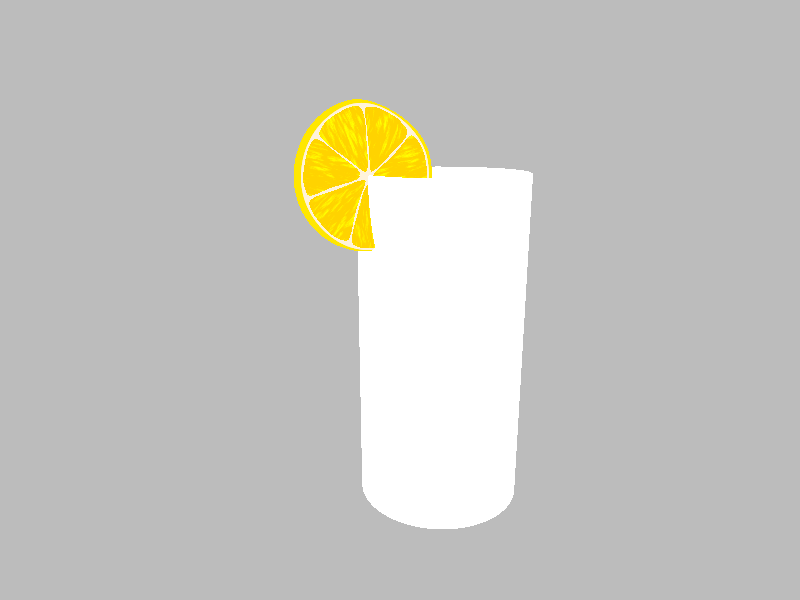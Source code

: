 // This work is licensed under the Creative Commons Attribution-ShareAlike 3.0 Unported License.
// To view a copy of this license, visit http://creativecommons.org/licenses/by-sa/3.0/ or send a
// letter to Creative Commons, 444 Castro Street, Suite 900, Mountain View, California, 94041, USA.

// Persistence of Vision Ray Tracer Scene Description File
// File: grenadine.pov
// Desc: Glass with liquid
// Date: 1999/06/04
// Auth: Ingo Janssen
// Updated: 2013/02/15 for 3.7
//
// -w320 -h240
// -w800 -h600 +a0.3

#version 3.7;

#include "glass.inc"


global_settings {
   assumed_gamma 1.0
   max_trace_level 5
   photons {
      spacing 0.01  // higher value 'lower' quality, faster parsing.
      autostop 0
      jitter 0.5
      max_trace_level 15
  }
}

light_source {
  <500, 550, -100>
  rgb <1, 1, 1>
  spotlight
  radius 1
  falloff 1.1
  tightness 1
  point_at  <-19,-4,7>
}

camera {
  location  <-0.5, 2.5, -7.0>
  right     x*image_width/image_height // keep proportions with any aspect ratio
  look_at   <-0.5, 0.5,  0.0>
}

sky_sphere {
  pigment {
    gradient y
    color_map { [0.0 rgb <0.2,0,1>] [1.0 color rgb 1] }
  }
}

union {                     //plane & background
   difference {
      box {<-20,-1,0>,<20,13,13>}
      cylinder{<-21,13,0>,<21,13,0>,13}
   }
   plane {y, 0}
   translate <0,-1.9999,7>
   pigment {rgb .5}
   finish {diffuse .5 ambient 0}
}

//====== The Lemon ======
#declare SS=seed(7);
#declare R_uit= 3;
#declare R_in=2.9;

#declare Ring = difference {
   cylinder {< 0  , 0, 0>, <1  , 0, 0>, R_uit}
   cylinder {<-0.1, 0, 0>, <1.1, 0, 0>, R_in}
}

#declare R2_uit= 0.8;
#declare R2_in=0.7;

#declare Ring2 = difference {
   cylinder {< 0  , 0, 0>, < 1  , 0, 0>, R2_uit}
   cylinder {<-0.1, 0, 0>, < 1.1, 0, 0>, R2_in}
}

#declare LemonOut= intersection {
   merge {
      difference {
         merge {
            object {Ring translate < 0.01, 0, (R_uit+R_in)/2>}
            object {Ring translate <-1.01, 0,-(R_uit+R_in)/2>}
         }
         box {<-1.1, 0.1,-1>, <1.1, 2, 1>}
      }
      difference {
         box {<-1, 0,-(R_uit-R_in)/2>, < 1, 1.1, (R_uit-R_in)/2>}
         box {
            <-2.5, 0,-1>, <2.5, 2, 1>
            translate <0, 0.5, 0>
            rotate <0, 0,-20>
         }
      }
      difference{
         object {
            Ring2
            translate <-0.5, 0, 0>
            scale <2.2, 1, 1>
            translate < 0, 0, (R2_uit+R2_in)/2>
         }
         box {<-2.1, 0,-1>,<2.1,-3, 1>}
         translate <0, 0.499999, 0>
         rotate <0, 0,-20>
      }
   }
   merge {
      cylinder {<0, 0,-0.5>, <0, 0, 0.5>, 0.8}
      torus {0.8, 0.2 scale <1, 1.1, 1> rotate <90, 0, 0>}
   }
}

#declare BS1= array[24] {
   < 24.8, 49.8>, < 13.0, 31.4>, <  4.0,  8.8>, <  0.1,  9.4>
   <  0.1,  9.4>, <- 7.4, 10.7>, <-12.5, 30.4>, <-21.1, 49.8>
   <-21.1, 49.8>, <-33.3, 76.9>, <-39.8, 87.0>, <-29.2, 91.4>
   <-29.2, 91.4>, <-20.0, 95.3>, <-10.0, 95.9>, <  0.0, 95.9>
   <  0.0, 95.9>, < 10.0, 95.9>, < 21.3, 95.8>, < 30.0, 90.7>
   < 30.0, 90.7>, < 41.3, 84.0>, < 45.1, 86.5>, < 24.8, 49.8>
}

#declare BS2= array[24] {
   < 24.8, 55.8>, < 13.0, 31.4>, <  4.0,  8.8>, <  0.1, 15.0>
   <  0.1, 15.0>, <- 7.4, 10.7>, <-12.5, 30.4>, <-21.1, 49.8>
   <-21.1, 49.8>, <-33.3, 76.9>, <-39.8, 87.0>, <-29.2, 91.4>
   <-29.2, 91.4>, <-20.0, 95.3>, <-10.0, 95.9>, <  0.0, 95.9>
   <  0.0, 95.9>, < 10.0, 95.9>, < 21.3, 95.8>, < 30.0, 90.7>
   < 30.0, 90.7>, < 41.3, 84.0>, < 45.1, 86.5>, < 24.8, 55.8>
}


#declare BS3= array[24] {
   < 23.0, 49.8>, < 13.0, 31.4>, <  4.0,  8.8>, <  0.1,  6.0>
   <  0.1,  6.0>, <- 7.4, 10.7>, <-12.5, 30.4>, <-21.1, 49.8>
   <-21.1, 49.8>, <-33.3, 76.9>, <-39.8, 87.0>, <-29.2, 91.4>
   <-29.2, 91.4>, <-20.0, 95.3>, <-10.0, 95.9>, <  0.0, 95.9>
   <  0.0, 95.9>, < 10.0, 95.9>, < 21.3, 95.8>, < 30.0, 90.7>
   < 30.0, 90.7>, < 41.3, 84.0>, < 45.1, 85.0>, < 23.0, 49.8>
}


#declare BS4= array[24] {
   < 24.8, 49.8>, < 13.0, 31.4>, <  4.0, 11.8>, <  0.1,  9.0>
   <  0.1,  9.0>, <- 7.4, 13.7>, <-12.5, 30.4>, <-21.1, 49.8>
   <-21.1, 49.8>, <-33.3, 76.9>, <-39.8, 87.0>, <-21.2, 91.4>
   <-21.2, 91.4>, <-20.0, 95.3>, <-10.0, 95.9>, <  0.0, 95.9>
   <  0.0, 95.9>, < 10.0, 95.9>, < 21.3, 95.8>, < 30.0, 90.7>
   < 30.0, 90.7>, < 41.3, 84.0>, < 45.1, 86.5>, < 24.8, 49.8>
}

#declare J=0;
#declare Part1= prism {
   bezier_spline
   -0.5, 0.5, 24,
   #while (J<24)
      #declare P= BS1[J];
      P
      #declare J=J+1;
   #end
   scale < 0.0095, 1, 0.0095>
}

#declare J=0;
#declare Part2= prism {
   bezier_spline
   -0.5, 0.5, 24,
   #while (J<24)
      #declare P= BS2[J];
      P
      #declare J=J+1;
   #end
   scale < 0.0095, 1, 0.0095>
}

#declare J=0;
#declare Part3= prism {
   bezier_spline
   -0.5, 0.5, 24,
   #while (J<24)
      #declare P= BS3[J];
      P
      #declare J=J+1;
   #end
   scale < 0.0095, 1, 0.0095>
}

#declare J=0;
#declare Part4= prism {
   bezier_spline
   -0.5, 0.5, 24,
   #while (J<24)
      #declare P= BS4[J];
      P
      #declare J=J+1;
   #end
   scale < 0.0095, 1, 0.0095>
}

#declare LemonTex= texture {
   pigment {
      granite
      scale <0.2,5,1>
      colour_map {
         [0.4 rgbf <1,0.65,0,0.4>]
         [0.6 rgbf <1,0.8,0,0.4>]
         [0.7 rgbf <1,0.9,0,0.6>]
         [0.9 rgb <1,0.7,0>*1.5 ]
      }
   }
   normal {granite -0.1 turbulence 0.3 scale <0.2,5,1>}
   finish {
      specular .9
      roughness 0.01
   }
}

#declare Parts= union {
   object {Part1 }
   object {Part2 rotate <0,   360/7 ,0>}
   object {Part3 rotate <0,2*(360/7),0>}
   object {Part4 rotate <0,3*(360/7),0>}
   object {Part1 rotate <0,4*(360/7),0>}
   object {Part2 rotate <0,5*(360/7),0>}
   object {Part3 rotate <0,6*(360/7),0>}
   rotate <90,0,0>
}

#declare LemonSlice = union {
   intersection {
      object {LemonOut}
      object {Part1 rotate <90,0,0>}
      texture {LemonTex rotate <90,0,0> translate rand(SS)*5}
   }
   intersection {
      object {LemonOut}
      object {Part2 rotate <0,360/7,0> rotate <90,0,0>}
      texture {LemonTex rotate <0,360/7,0> rotate <90,0,0> translate rand(SS)*5}
   }
   intersection {
      object {LemonOut}
      object {Part3 rotate <0,2*(360/7),0> rotate <90,0,0>}
      texture {LemonTex rotate <0,2*(360/7),0> rotate <90,0,0> translate rand(SS)*5}
   }
   intersection {
      object {LemonOut}
      object {Part4 rotate <0,3*(360/7),0> rotate <90,0,0>}
      texture {LemonTex rotate <0,3*(360/7),0> rotate <90,0,0> translate rand(SS)*5}
   }
   intersection {
      object {LemonOut}
      object {Part1 rotate <0,4*(360/7),0> rotate <90,0,0>}
      texture {LemonTex rotate <0,4*(360/7),0> rotate <90,0,0> translate rand(SS)*5}
   }
   intersection {
      object {LemonOut}
      object {Part2 rotate <0,5*(360/7),0> rotate <90,0,0>}
      texture {LemonTex rotate <0,5*(360/7),0> rotate <90,0,0> translate rand(SS)*5}
   }
   intersection {
      object {LemonOut}
      object {Part3 rotate <0,6*(360/7),0> rotate <90,0,0>}
      texture {LemonTex rotate <0,6*(360/7),0> rotate <90,0,0> translate rand(SS)*5}
   }

   difference {          //outside
      object {LemonOut}
      object {Parts}
      texture {
         cylindrical
         rotate <90,0,0>
         texture_map {
            [0.05, pigment {rgb <1,0.8,0>}
                   normal {granite .1 scale 0.1}
                   finish {phong 0.8 phong_size 20}
            ]
            [0.06, pigment {rgb <1,0.9,0.7>}
                   normal {granite .07 scale 0.5}
            ]
         }
      }
   }
}

//====== The Glass ======

#declare Ri=0.95;

#declare Glass= merge {
   difference {
      cylinder { -y*2,y*2,1 }
      sphere {-y*0.8,Ri}
      cylinder { -y*0.8,y*2.01,Ri}
      sphere {-y*1.9,0.1}
   }
   torus {0.975, 0.026 translate <0,2,0>}
   // texture {T_Glass1}
   // interior {ior 1.5}
   // converted to material 26Sep2008 (jh)
   material {
     texture {
       pigment {color rgbf<1.0, 1.0, 1.0, 0.7>}
       finish {F_Glass1}
       }
     interior {ior 1.5}
     }
}


//====== The bubbles and the juce ======

#declare Bubble= difference {
   sphere {0,0.1}
   sphere {0,0.09999999}
}

#declare S= seed(7);
#declare I=0;
#declare Bubbles= intersection {
   union {
      #while (I<60)
         object {
            Bubble
            scale rand(S)
            scale <1,0.7,1>
            translate <1,0.6,0>
            rotate <0,360*rand(S),0>
         }
         object {
            Bubble
            scale rand(S)*0.5
            translate <rand(S),0.58,0>
            rotate <0,360*rand(S),0>
         }
         #declare I=I+1;
      #end //while
   }
   cylinder{y*0.5,y*0.85,Ri+0.00000001}
}

#declare Liquid= merge {
   sphere {-y*0.8,Ri+0.00000001}
   cylinder {-y*0.8,y*0.6,Ri+0.00000001}
   object {Bubbles}
   pigment {rgbf <0.9, 0.1, 0.2, 0.95>}
   finish {reflection 0.3}
   interior{ior 1.2}
}

//====== The glass and juice =====
union {
   object {Glass}
   object {Liquid}
   photons {
      target
      refraction on
      reflection on
      collect off
   }
}

object {
   LemonSlice
   scale <0.8,0.8,1>
   translate <-0.99,0,0>
   rotate <0,-30,0>
   translate <0,2,0>
   photons {
      pass_through
   }
}